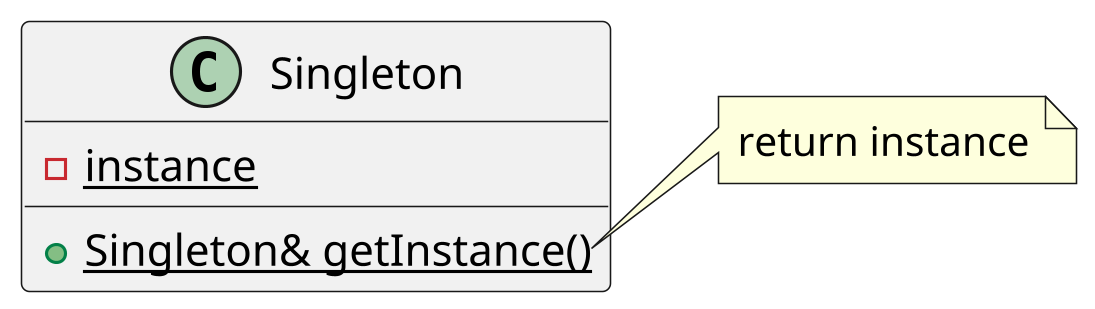 @startuml
skinparam backgroundColor transparent
skinparam dpi 300

class Singleton {
    {static} +Singleton& getInstance()
    {static} -instance
}

note right of Singleton::getInstance
    return instance
end note

@enduml